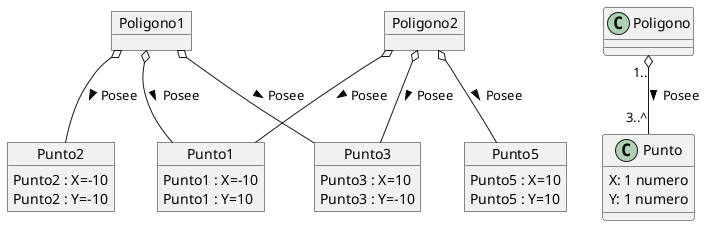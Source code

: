 @startuml
object Poligono1{
}

object Punto1{
Punto1 : X=-10
Punto1 : Y=10
}

object Punto2{
Punto2 : X=-10
Punto2 : Y=-10
}

object Punto3{
Punto3 : X=10
Punto3 : Y=-10
}

object Poligono2{
}


object Punto5{
Punto5 : X=10
Punto5 : Y=10
}


Poligono1 o-- Punto1 : Posee >
Poligono1 o-- Punto2 : Posee >
Poligono1 o-- Punto3 : Posee >

Poligono2 o-- Punto1 : Posee >
Poligono2 o-- Punto5 : Posee >
Poligono2 o-- Punto3 : Posee >


class "Poligono" {

}

class "Punto" {
X: 1 numero
Y: 1 numero
}

"Poligono" "1.." o-- "3..^" "Punto" : Posee >

@enduml